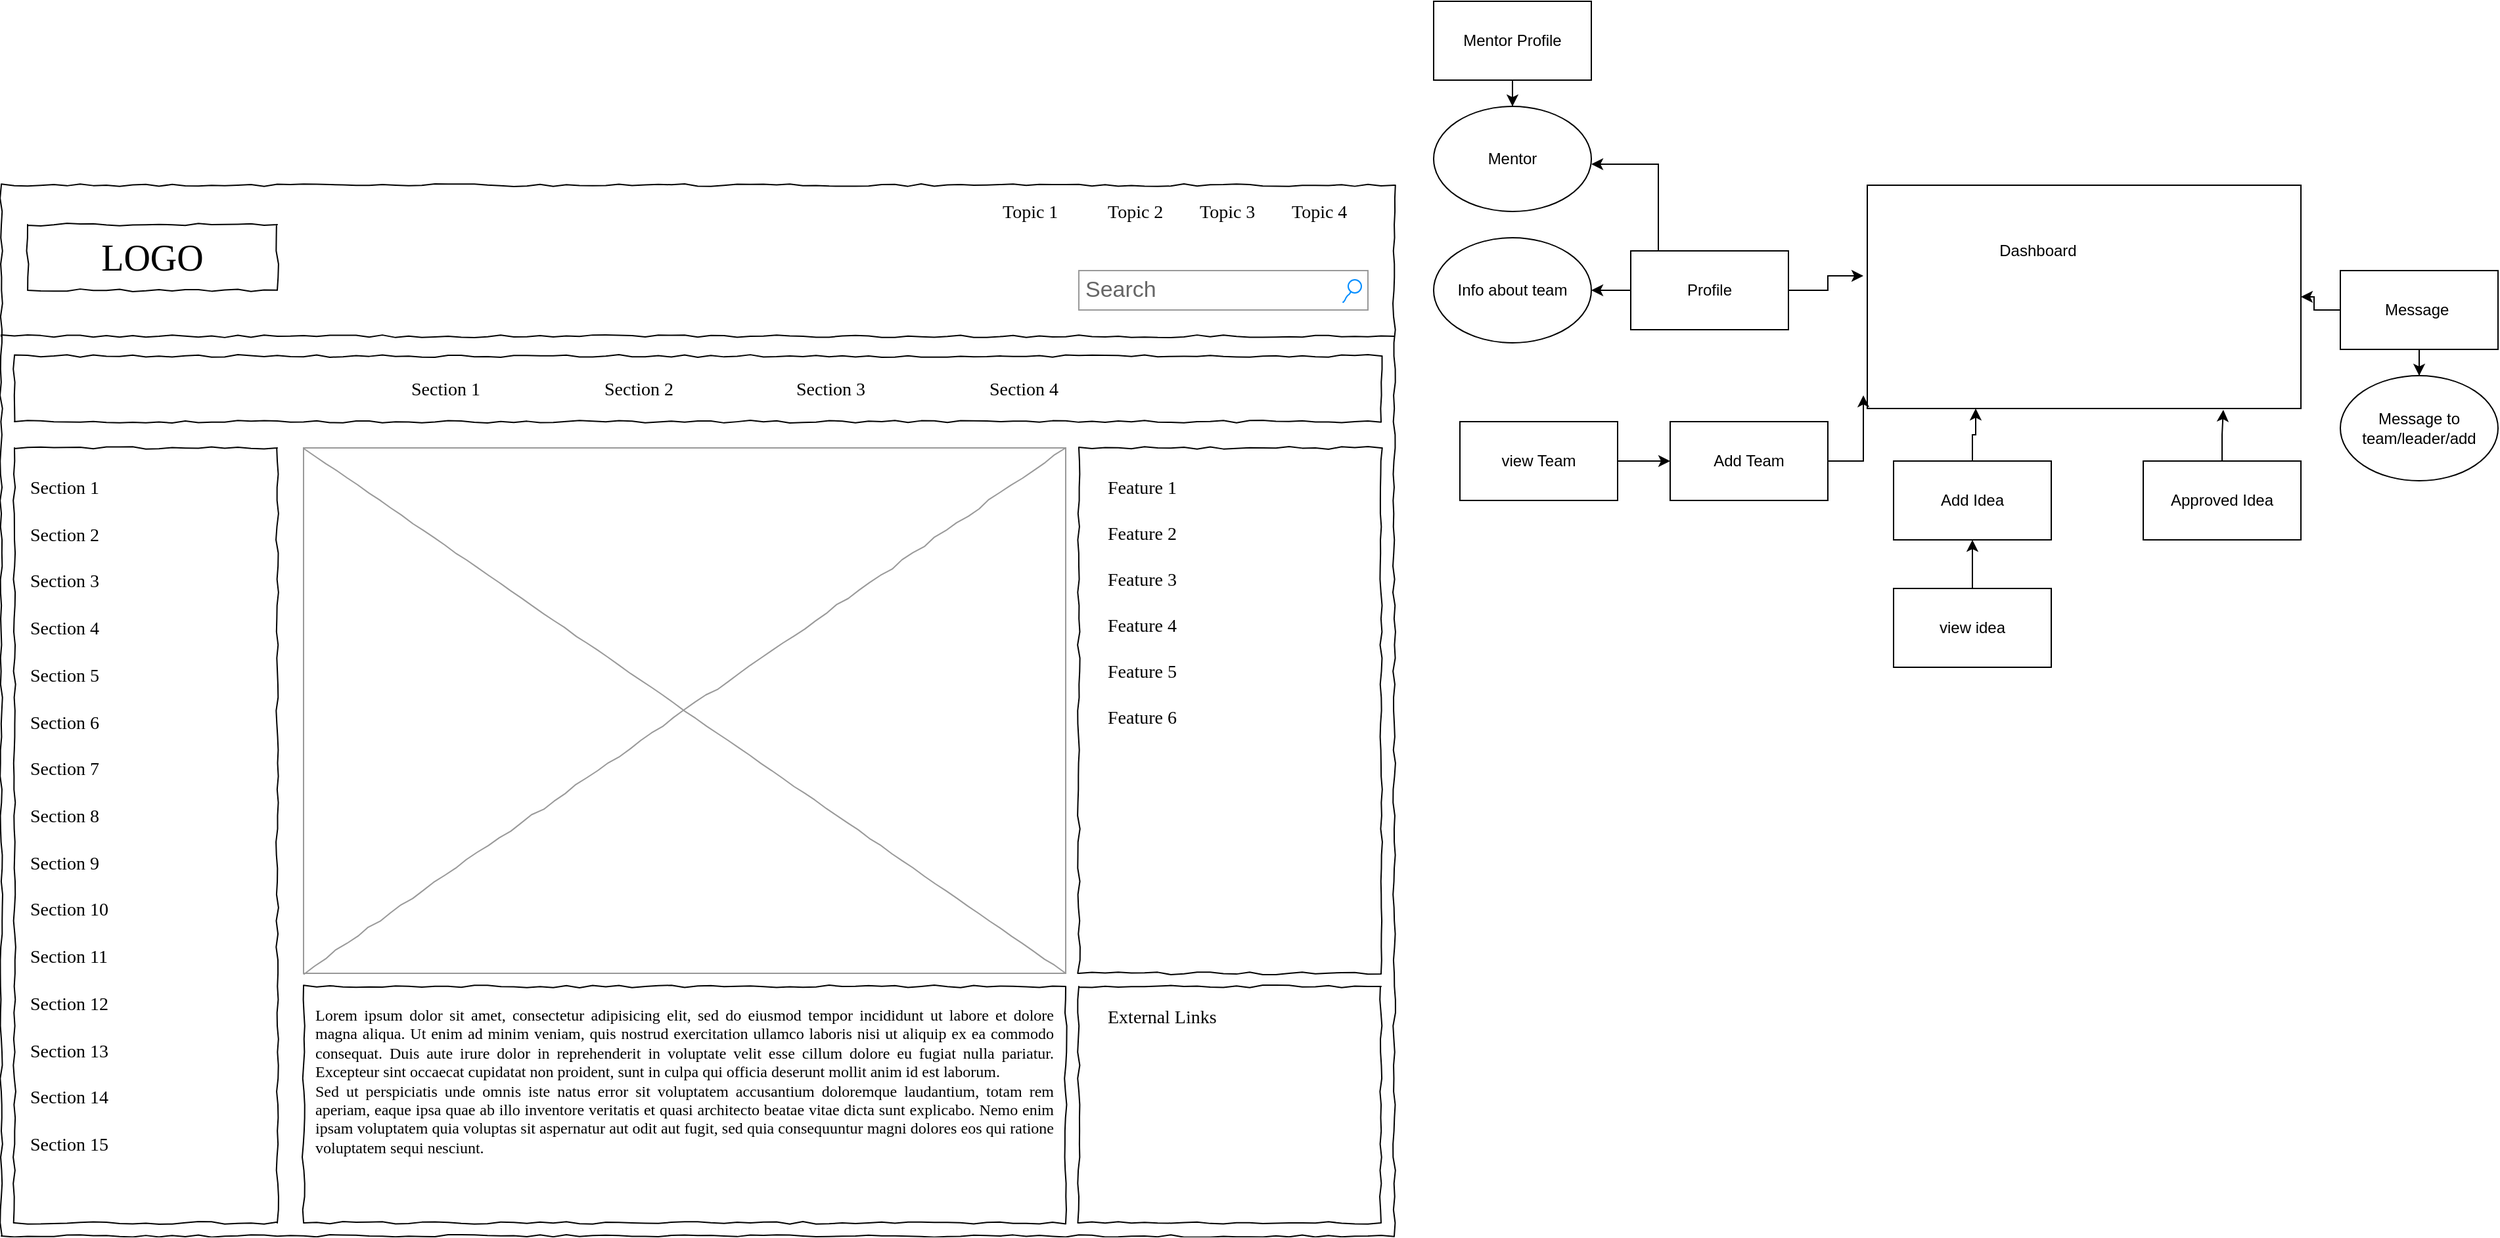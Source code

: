 <mxfile version="13.6.2" type="device"><diagram name="Page-1" id="03018318-947c-dd8e-b7a3-06fadd420f32"><mxGraphModel dx="1108" dy="1370" grid="1" gridSize="10" guides="1" tooltips="1" connect="1" arrows="1" fold="1" page="1" pageScale="1" pageWidth="1100" pageHeight="850" background="#ffffff" math="0" shadow="0"><root><mxCell id="0"/><mxCell id="1" parent="0"/><mxCell id="677b7b8949515195-1" value="" style="whiteSpace=wrap;html=1;rounded=0;shadow=0;labelBackgroundColor=none;strokeColor=#000000;strokeWidth=1;fillColor=none;fontFamily=Verdana;fontSize=12;fontColor=#000000;align=center;comic=1;" parent="1" vertex="1"><mxGeometry x="20" y="30" width="1060" height="800" as="geometry"/></mxCell><mxCell id="677b7b8949515195-2" value="LOGO" style="whiteSpace=wrap;html=1;rounded=0;shadow=0;labelBackgroundColor=none;strokeWidth=1;fontFamily=Verdana;fontSize=28;align=center;comic=1;" parent="1" vertex="1"><mxGeometry x="40" y="60" width="190" height="50" as="geometry"/></mxCell><mxCell id="677b7b8949515195-3" value="Search" style="strokeWidth=1;shadow=0;dashed=0;align=center;html=1;shape=mxgraph.mockup.forms.searchBox;strokeColor=#999999;mainText=;strokeColor2=#008cff;fontColor=#666666;fontSize=17;align=left;spacingLeft=3;rounded=0;labelBackgroundColor=none;comic=1;" parent="1" vertex="1"><mxGeometry x="840" y="95" width="220" height="30" as="geometry"/></mxCell><mxCell id="677b7b8949515195-4" value="Topic 1" style="text;html=1;points=[];align=left;verticalAlign=top;spacingTop=-4;fontSize=14;fontFamily=Verdana" parent="1" vertex="1"><mxGeometry x="780" y="40" width="60" height="20" as="geometry"/></mxCell><mxCell id="677b7b8949515195-5" value="Topic 2" style="text;html=1;points=[];align=left;verticalAlign=top;spacingTop=-4;fontSize=14;fontFamily=Verdana" parent="1" vertex="1"><mxGeometry x="860" y="40" width="60" height="20" as="geometry"/></mxCell><mxCell id="677b7b8949515195-6" value="Topic 3" style="text;html=1;points=[];align=left;verticalAlign=top;spacingTop=-4;fontSize=14;fontFamily=Verdana" parent="1" vertex="1"><mxGeometry x="930" y="40" width="60" height="20" as="geometry"/></mxCell><mxCell id="677b7b8949515195-7" value="Topic 4" style="text;html=1;points=[];align=left;verticalAlign=top;spacingTop=-4;fontSize=14;fontFamily=Verdana" parent="1" vertex="1"><mxGeometry x="1000" y="40" width="60" height="20" as="geometry"/></mxCell><mxCell id="677b7b8949515195-8" value="" style="whiteSpace=wrap;html=1;rounded=0;shadow=0;labelBackgroundColor=none;strokeWidth=1;fillColor=none;fontFamily=Verdana;fontSize=12;align=center;comic=1;" parent="1" vertex="1"><mxGeometry x="30" y="230" width="200" height="590" as="geometry"/></mxCell><mxCell id="677b7b8949515195-9" value="" style="line;strokeWidth=1;html=1;rounded=0;shadow=0;labelBackgroundColor=none;fillColor=none;fontFamily=Verdana;fontSize=14;fontColor=#000000;align=center;comic=1;" parent="1" vertex="1"><mxGeometry x="20" y="140" width="1060" height="10" as="geometry"/></mxCell><mxCell id="677b7b8949515195-10" value="" style="whiteSpace=wrap;html=1;rounded=0;shadow=0;labelBackgroundColor=none;strokeWidth=1;fillColor=none;fontFamily=Verdana;fontSize=12;align=center;comic=1;" parent="1" vertex="1"><mxGeometry x="30" y="160" width="1040" height="50" as="geometry"/></mxCell><mxCell id="677b7b8949515195-11" value="Section 1" style="text;html=1;points=[];align=left;verticalAlign=top;spacingTop=-4;fontSize=14;fontFamily=Verdana" parent="1" vertex="1"><mxGeometry x="330" y="175" width="60" height="20" as="geometry"/></mxCell><mxCell id="677b7b8949515195-12" value="Section 2" style="text;html=1;points=[];align=left;verticalAlign=top;spacingTop=-4;fontSize=14;fontFamily=Verdana" parent="1" vertex="1"><mxGeometry x="477" y="175" width="60" height="20" as="geometry"/></mxCell><mxCell id="677b7b8949515195-13" value="Section 3" style="text;html=1;points=[];align=left;verticalAlign=top;spacingTop=-4;fontSize=14;fontFamily=Verdana" parent="1" vertex="1"><mxGeometry x="623" y="175" width="60" height="20" as="geometry"/></mxCell><mxCell id="677b7b8949515195-14" value="Section 4" style="text;html=1;points=[];align=left;verticalAlign=top;spacingTop=-4;fontSize=14;fontFamily=Verdana" parent="1" vertex="1"><mxGeometry x="770" y="175" width="60" height="20" as="geometry"/></mxCell><mxCell id="677b7b8949515195-15" value="&lt;div style=&quot;text-align: justify&quot;&gt;&lt;span&gt;Lorem ipsum dolor sit amet, consectetur adipisicing elit, sed do eiusmod tempor incididunt ut labore et dolore magna aliqua. Ut enim ad minim veniam, quis nostrud exercitation ullamco laboris nisi ut aliquip ex ea commodo consequat. Duis aute irure dolor in reprehenderit in voluptate velit esse cillum dolore eu fugiat nulla pariatur. Excepteur sint occaecat cupidatat non proident, sunt in culpa qui officia deserunt mollit anim id est laborum.&lt;/span&gt;&lt;/div&gt;&lt;div style=&quot;text-align: justify&quot;&gt;&lt;span&gt;Sed ut perspiciatis unde omnis iste natus error sit voluptatem accusantium doloremque laudantium, totam rem aperiam, eaque ipsa quae ab illo inventore veritatis et quasi architecto beatae vitae dicta sunt explicabo. Nemo enim ipsam voluptatem quia voluptas sit aspernatur aut odit aut fugit, sed quia consequuntur magni dolores eos qui ratione voluptatem sequi nesciunt.&amp;nbsp;&lt;/span&gt;&lt;/div&gt;" style="whiteSpace=wrap;html=1;rounded=0;shadow=0;labelBackgroundColor=none;strokeWidth=1;fillColor=none;fontFamily=Verdana;fontSize=12;align=center;verticalAlign=top;spacing=10;comic=1;" parent="1" vertex="1"><mxGeometry x="250" y="640" width="580" height="180" as="geometry"/></mxCell><mxCell id="677b7b8949515195-16" value="" style="verticalLabelPosition=bottom;shadow=0;dashed=0;align=center;html=1;verticalAlign=top;strokeWidth=1;shape=mxgraph.mockup.graphics.simpleIcon;strokeColor=#999999;rounded=0;labelBackgroundColor=none;fontFamily=Verdana;fontSize=14;fontColor=#000000;comic=1;" parent="1" vertex="1"><mxGeometry x="250" y="230" width="580" height="400" as="geometry"/></mxCell><mxCell id="677b7b8949515195-25" value="" style="whiteSpace=wrap;html=1;rounded=0;shadow=0;labelBackgroundColor=none;strokeWidth=1;fillColor=none;fontFamily=Verdana;fontSize=12;align=center;comic=1;" parent="1" vertex="1"><mxGeometry x="840" y="230" width="230" height="400" as="geometry"/></mxCell><mxCell id="677b7b8949515195-26" value="" style="whiteSpace=wrap;html=1;rounded=0;shadow=0;labelBackgroundColor=none;strokeWidth=1;fillColor=none;fontFamily=Verdana;fontSize=12;align=center;comic=1;" parent="1" vertex="1"><mxGeometry x="840" y="640" width="230" height="180" as="geometry"/></mxCell><mxCell id="677b7b8949515195-27" value="Section 1" style="text;html=1;points=[];align=left;verticalAlign=top;spacingTop=-4;fontSize=14;fontFamily=Verdana" parent="1" vertex="1"><mxGeometry x="40" y="250" width="170" height="20" as="geometry"/></mxCell><mxCell id="677b7b8949515195-28" value="Section 2" style="text;html=1;points=[];align=left;verticalAlign=top;spacingTop=-4;fontSize=14;fontFamily=Verdana" parent="1" vertex="1"><mxGeometry x="40" y="286" width="170" height="20" as="geometry"/></mxCell><mxCell id="677b7b8949515195-29" value="Section 3" style="text;html=1;points=[];align=left;verticalAlign=top;spacingTop=-4;fontSize=14;fontFamily=Verdana" parent="1" vertex="1"><mxGeometry x="40" y="321" width="170" height="20" as="geometry"/></mxCell><mxCell id="677b7b8949515195-30" value="Section 4" style="text;html=1;points=[];align=left;verticalAlign=top;spacingTop=-4;fontSize=14;fontFamily=Verdana" parent="1" vertex="1"><mxGeometry x="40" y="357" width="170" height="20" as="geometry"/></mxCell><mxCell id="677b7b8949515195-31" value="Section 7" style="text;html=1;points=[];align=left;verticalAlign=top;spacingTop=-4;fontSize=14;fontFamily=Verdana" parent="1" vertex="1"><mxGeometry x="40" y="464" width="170" height="20" as="geometry"/></mxCell><mxCell id="677b7b8949515195-32" value="Section 8" style="text;html=1;points=[];align=left;verticalAlign=top;spacingTop=-4;fontSize=14;fontFamily=Verdana" parent="1" vertex="1"><mxGeometry x="40" y="500" width="170" height="20" as="geometry"/></mxCell><mxCell id="677b7b8949515195-33" value="Section 9" style="text;html=1;points=[];align=left;verticalAlign=top;spacingTop=-4;fontSize=14;fontFamily=Verdana" parent="1" vertex="1"><mxGeometry x="40" y="536" width="170" height="20" as="geometry"/></mxCell><mxCell id="677b7b8949515195-34" value="Section 10" style="text;html=1;points=[];align=left;verticalAlign=top;spacingTop=-4;fontSize=14;fontFamily=Verdana" parent="1" vertex="1"><mxGeometry x="40" y="571" width="170" height="20" as="geometry"/></mxCell><mxCell id="677b7b8949515195-35" value="Section 11" style="text;html=1;points=[];align=left;verticalAlign=top;spacingTop=-4;fontSize=14;fontFamily=Verdana" parent="1" vertex="1"><mxGeometry x="40" y="607" width="170" height="20" as="geometry"/></mxCell><mxCell id="677b7b8949515195-36" value="Section 12" style="text;html=1;points=[];align=left;verticalAlign=top;spacingTop=-4;fontSize=14;fontFamily=Verdana" parent="1" vertex="1"><mxGeometry x="40" y="643" width="170" height="20" as="geometry"/></mxCell><mxCell id="677b7b8949515195-37" value="Section 13" style="text;html=1;points=[];align=left;verticalAlign=top;spacingTop=-4;fontSize=14;fontFamily=Verdana" parent="1" vertex="1"><mxGeometry x="40" y="679" width="170" height="20" as="geometry"/></mxCell><mxCell id="677b7b8949515195-38" value="Section 14" style="text;html=1;points=[];align=left;verticalAlign=top;spacingTop=-4;fontSize=14;fontFamily=Verdana" parent="1" vertex="1"><mxGeometry x="40" y="714" width="170" height="20" as="geometry"/></mxCell><mxCell id="677b7b8949515195-39" value="Section 5" style="text;html=1;points=[];align=left;verticalAlign=top;spacingTop=-4;fontSize=14;fontFamily=Verdana" parent="1" vertex="1"><mxGeometry x="40" y="393" width="170" height="20" as="geometry"/></mxCell><mxCell id="677b7b8949515195-40" value="Section 6" style="text;html=1;points=[];align=left;verticalAlign=top;spacingTop=-4;fontSize=14;fontFamily=Verdana" parent="1" vertex="1"><mxGeometry x="40" y="429" width="170" height="20" as="geometry"/></mxCell><mxCell id="677b7b8949515195-41" value="Section 15" style="text;html=1;points=[];align=left;verticalAlign=top;spacingTop=-4;fontSize=14;fontFamily=Verdana" parent="1" vertex="1"><mxGeometry x="40" y="750" width="170" height="20" as="geometry"/></mxCell><mxCell id="677b7b8949515195-42" value="External Links" style="text;html=1;points=[];align=left;verticalAlign=top;spacingTop=-4;fontSize=14;fontFamily=Verdana" parent="1" vertex="1"><mxGeometry x="860" y="653" width="170" height="20" as="geometry"/></mxCell><mxCell id="677b7b8949515195-44" value="Feature 1" style="text;html=1;points=[];align=left;verticalAlign=top;spacingTop=-4;fontSize=14;fontFamily=Verdana" parent="1" vertex="1"><mxGeometry x="860" y="250" width="170" height="20" as="geometry"/></mxCell><mxCell id="677b7b8949515195-45" value="Feature 2" style="text;html=1;points=[];align=left;verticalAlign=top;spacingTop=-4;fontSize=14;fontFamily=Verdana" parent="1" vertex="1"><mxGeometry x="860" y="285" width="170" height="20" as="geometry"/></mxCell><mxCell id="677b7b8949515195-46" value="Feature 3" style="text;html=1;points=[];align=left;verticalAlign=top;spacingTop=-4;fontSize=14;fontFamily=Verdana" parent="1" vertex="1"><mxGeometry x="860" y="320" width="170" height="20" as="geometry"/></mxCell><mxCell id="677b7b8949515195-47" value="Feature 4" style="text;html=1;points=[];align=left;verticalAlign=top;spacingTop=-4;fontSize=14;fontFamily=Verdana" parent="1" vertex="1"><mxGeometry x="860" y="355" width="170" height="20" as="geometry"/></mxCell><mxCell id="677b7b8949515195-48" value="Feature 5" style="text;html=1;points=[];align=left;verticalAlign=top;spacingTop=-4;fontSize=14;fontFamily=Verdana" parent="1" vertex="1"><mxGeometry x="860" y="390" width="170" height="20" as="geometry"/></mxCell><mxCell id="677b7b8949515195-49" value="Feature 6" style="text;html=1;points=[];align=left;verticalAlign=top;spacingTop=-4;fontSize=14;fontFamily=Verdana" parent="1" vertex="1"><mxGeometry x="860" y="425" width="170" height="20" as="geometry"/></mxCell><mxCell id="lWgz-3DlFq4UPrJH-FCq-1" value="" style="rounded=0;whiteSpace=wrap;html=1;" parent="1" vertex="1"><mxGeometry x="1440" y="30" width="330" height="170" as="geometry"/></mxCell><mxCell id="lWgz-3DlFq4UPrJH-FCq-2" value="Dashboard" style="text;html=1;strokeColor=none;fillColor=none;align=center;verticalAlign=middle;whiteSpace=wrap;rounded=0;" parent="1" vertex="1"><mxGeometry x="1530" y="60" width="80" height="40" as="geometry"/></mxCell><mxCell id="lWgz-3DlFq4UPrJH-FCq-10" style="edgeStyle=orthogonalEdgeStyle;rounded=0;orthogonalLoop=1;jettySize=auto;html=1;entryX=-0.009;entryY=0.941;entryDx=0;entryDy=0;entryPerimeter=0;" parent="1" source="lWgz-3DlFq4UPrJH-FCq-4" target="lWgz-3DlFq4UPrJH-FCq-1" edge="1"><mxGeometry relative="1" as="geometry"/></mxCell><mxCell id="lWgz-3DlFq4UPrJH-FCq-4" value="Add Team" style="rounded=0;whiteSpace=wrap;html=1;" parent="1" vertex="1"><mxGeometry x="1290" y="210" width="120" height="60" as="geometry"/></mxCell><mxCell id="lWgz-3DlFq4UPrJH-FCq-9" style="edgeStyle=orthogonalEdgeStyle;rounded=0;orthogonalLoop=1;jettySize=auto;html=1;entryX=0.25;entryY=1;entryDx=0;entryDy=0;" parent="1" source="lWgz-3DlFq4UPrJH-FCq-5" target="lWgz-3DlFq4UPrJH-FCq-1" edge="1"><mxGeometry relative="1" as="geometry"/></mxCell><mxCell id="lWgz-3DlFq4UPrJH-FCq-5" value="Add Idea" style="rounded=0;whiteSpace=wrap;html=1;" parent="1" vertex="1"><mxGeometry x="1460" y="240" width="120" height="60" as="geometry"/></mxCell><mxCell id="lWgz-3DlFq4UPrJH-FCq-11" style="edgeStyle=orthogonalEdgeStyle;rounded=0;orthogonalLoop=1;jettySize=auto;html=1;entryX=0.5;entryY=1;entryDx=0;entryDy=0;" parent="1" source="lWgz-3DlFq4UPrJH-FCq-6" target="lWgz-3DlFq4UPrJH-FCq-5" edge="1"><mxGeometry relative="1" as="geometry"/></mxCell><mxCell id="lWgz-3DlFq4UPrJH-FCq-6" value="view idea" style="rounded=0;whiteSpace=wrap;html=1;" parent="1" vertex="1"><mxGeometry x="1460" y="337" width="120" height="60" as="geometry"/></mxCell><mxCell id="lWgz-3DlFq4UPrJH-FCq-12" style="edgeStyle=orthogonalEdgeStyle;rounded=0;orthogonalLoop=1;jettySize=auto;html=1;entryX=0;entryY=0.5;entryDx=0;entryDy=0;" parent="1" source="lWgz-3DlFq4UPrJH-FCq-7" target="lWgz-3DlFq4UPrJH-FCq-4" edge="1"><mxGeometry relative="1" as="geometry"/></mxCell><mxCell id="lWgz-3DlFq4UPrJH-FCq-7" value="view Team" style="rounded=0;whiteSpace=wrap;html=1;" parent="1" vertex="1"><mxGeometry x="1130" y="210" width="120" height="60" as="geometry"/></mxCell><mxCell id="lWgz-3DlFq4UPrJH-FCq-14" style="edgeStyle=orthogonalEdgeStyle;rounded=0;orthogonalLoop=1;jettySize=auto;html=1;entryX=-0.009;entryY=0.406;entryDx=0;entryDy=0;entryPerimeter=0;" parent="1" source="lWgz-3DlFq4UPrJH-FCq-13" target="lWgz-3DlFq4UPrJH-FCq-1" edge="1"><mxGeometry relative="1" as="geometry"/></mxCell><mxCell id="lWgz-3DlFq4UPrJH-FCq-23" value="" style="edgeStyle=orthogonalEdgeStyle;rounded=0;orthogonalLoop=1;jettySize=auto;html=1;" parent="1" source="lWgz-3DlFq4UPrJH-FCq-13" target="lWgz-3DlFq4UPrJH-FCq-21" edge="1"><mxGeometry relative="1" as="geometry"/></mxCell><mxCell id="lWgz-3DlFq4UPrJH-FCq-24" style="edgeStyle=orthogonalEdgeStyle;rounded=0;orthogonalLoop=1;jettySize=auto;html=1;" parent="1" edge="1"><mxGeometry relative="1" as="geometry"><mxPoint x="1281" y="80" as="sourcePoint"/><mxPoint x="1230" y="14" as="targetPoint"/><Array as="points"><mxPoint x="1281" y="14"/></Array></mxGeometry></mxCell><mxCell id="lWgz-3DlFq4UPrJH-FCq-13" value="Profile" style="rounded=0;whiteSpace=wrap;html=1;" parent="1" vertex="1"><mxGeometry x="1260" y="80" width="120" height="60" as="geometry"/></mxCell><mxCell id="lWgz-3DlFq4UPrJH-FCq-16" style="edgeStyle=orthogonalEdgeStyle;rounded=0;orthogonalLoop=1;jettySize=auto;html=1;entryX=0.821;entryY=1.006;entryDx=0;entryDy=0;entryPerimeter=0;" parent="1" source="lWgz-3DlFq4UPrJH-FCq-15" target="lWgz-3DlFq4UPrJH-FCq-1" edge="1"><mxGeometry relative="1" as="geometry"/></mxCell><mxCell id="lWgz-3DlFq4UPrJH-FCq-15" value="Approved Idea" style="rounded=0;whiteSpace=wrap;html=1;" parent="1" vertex="1"><mxGeometry x="1650" y="240" width="120" height="60" as="geometry"/></mxCell><mxCell id="lWgz-3DlFq4UPrJH-FCq-18" value="" style="edgeStyle=orthogonalEdgeStyle;rounded=0;orthogonalLoop=1;jettySize=auto;html=1;" parent="1" source="lWgz-3DlFq4UPrJH-FCq-17" target="lWgz-3DlFq4UPrJH-FCq-1" edge="1"><mxGeometry relative="1" as="geometry"/></mxCell><mxCell id="lWgz-3DlFq4UPrJH-FCq-20" value="" style="edgeStyle=orthogonalEdgeStyle;rounded=0;orthogonalLoop=1;jettySize=auto;html=1;" parent="1" source="lWgz-3DlFq4UPrJH-FCq-17" target="lWgz-3DlFq4UPrJH-FCq-19" edge="1"><mxGeometry relative="1" as="geometry"/></mxCell><mxCell id="lWgz-3DlFq4UPrJH-FCq-17" value="Message&amp;nbsp;" style="rounded=0;whiteSpace=wrap;html=1;" parent="1" vertex="1"><mxGeometry x="1800" y="95" width="120" height="60" as="geometry"/></mxCell><mxCell id="lWgz-3DlFq4UPrJH-FCq-19" value="Message to team/leader/add" style="ellipse;whiteSpace=wrap;html=1;" parent="1" vertex="1"><mxGeometry x="1800" y="175" width="120" height="80" as="geometry"/></mxCell><mxCell id="lWgz-3DlFq4UPrJH-FCq-21" value="Info about team" style="ellipse;whiteSpace=wrap;html=1;" parent="1" vertex="1"><mxGeometry x="1110" y="70" width="120" height="80" as="geometry"/></mxCell><mxCell id="lWgz-3DlFq4UPrJH-FCq-22" value="Mentor" style="ellipse;whiteSpace=wrap;html=1;" parent="1" vertex="1"><mxGeometry x="1110" y="-30" width="120" height="80" as="geometry"/></mxCell><mxCell id="lWgz-3DlFq4UPrJH-FCq-26" value="" style="edgeStyle=orthogonalEdgeStyle;rounded=0;orthogonalLoop=1;jettySize=auto;html=1;" parent="1" source="lWgz-3DlFq4UPrJH-FCq-25" target="lWgz-3DlFq4UPrJH-FCq-22" edge="1"><mxGeometry relative="1" as="geometry"/></mxCell><mxCell id="lWgz-3DlFq4UPrJH-FCq-25" value="Mentor Profile" style="rounded=0;whiteSpace=wrap;html=1;" parent="1" vertex="1"><mxGeometry x="1110" y="-110" width="120" height="60" as="geometry"/></mxCell></root></mxGraphModel></diagram></mxfile>